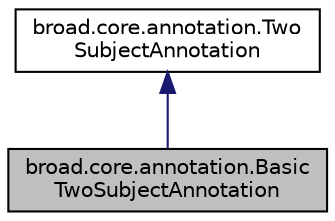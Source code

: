 digraph "broad.core.annotation.BasicTwoSubjectAnnotation"
{
  edge [fontname="Helvetica",fontsize="10",labelfontname="Helvetica",labelfontsize="10"];
  node [fontname="Helvetica",fontsize="10",shape=record];
  Node1 [label="broad.core.annotation.Basic\lTwoSubjectAnnotation",height=0.2,width=0.4,color="black", fillcolor="grey75", style="filled" fontcolor="black"];
  Node2 -> Node1 [dir="back",color="midnightblue",fontsize="10",style="solid",fontname="Helvetica"];
  Node2 [label="broad.core.annotation.Two\lSubjectAnnotation",height=0.2,width=0.4,color="black", fillcolor="white", style="filled",URL="$interfacebroad_1_1core_1_1annotation_1_1_two_subject_annotation.html"];
}
